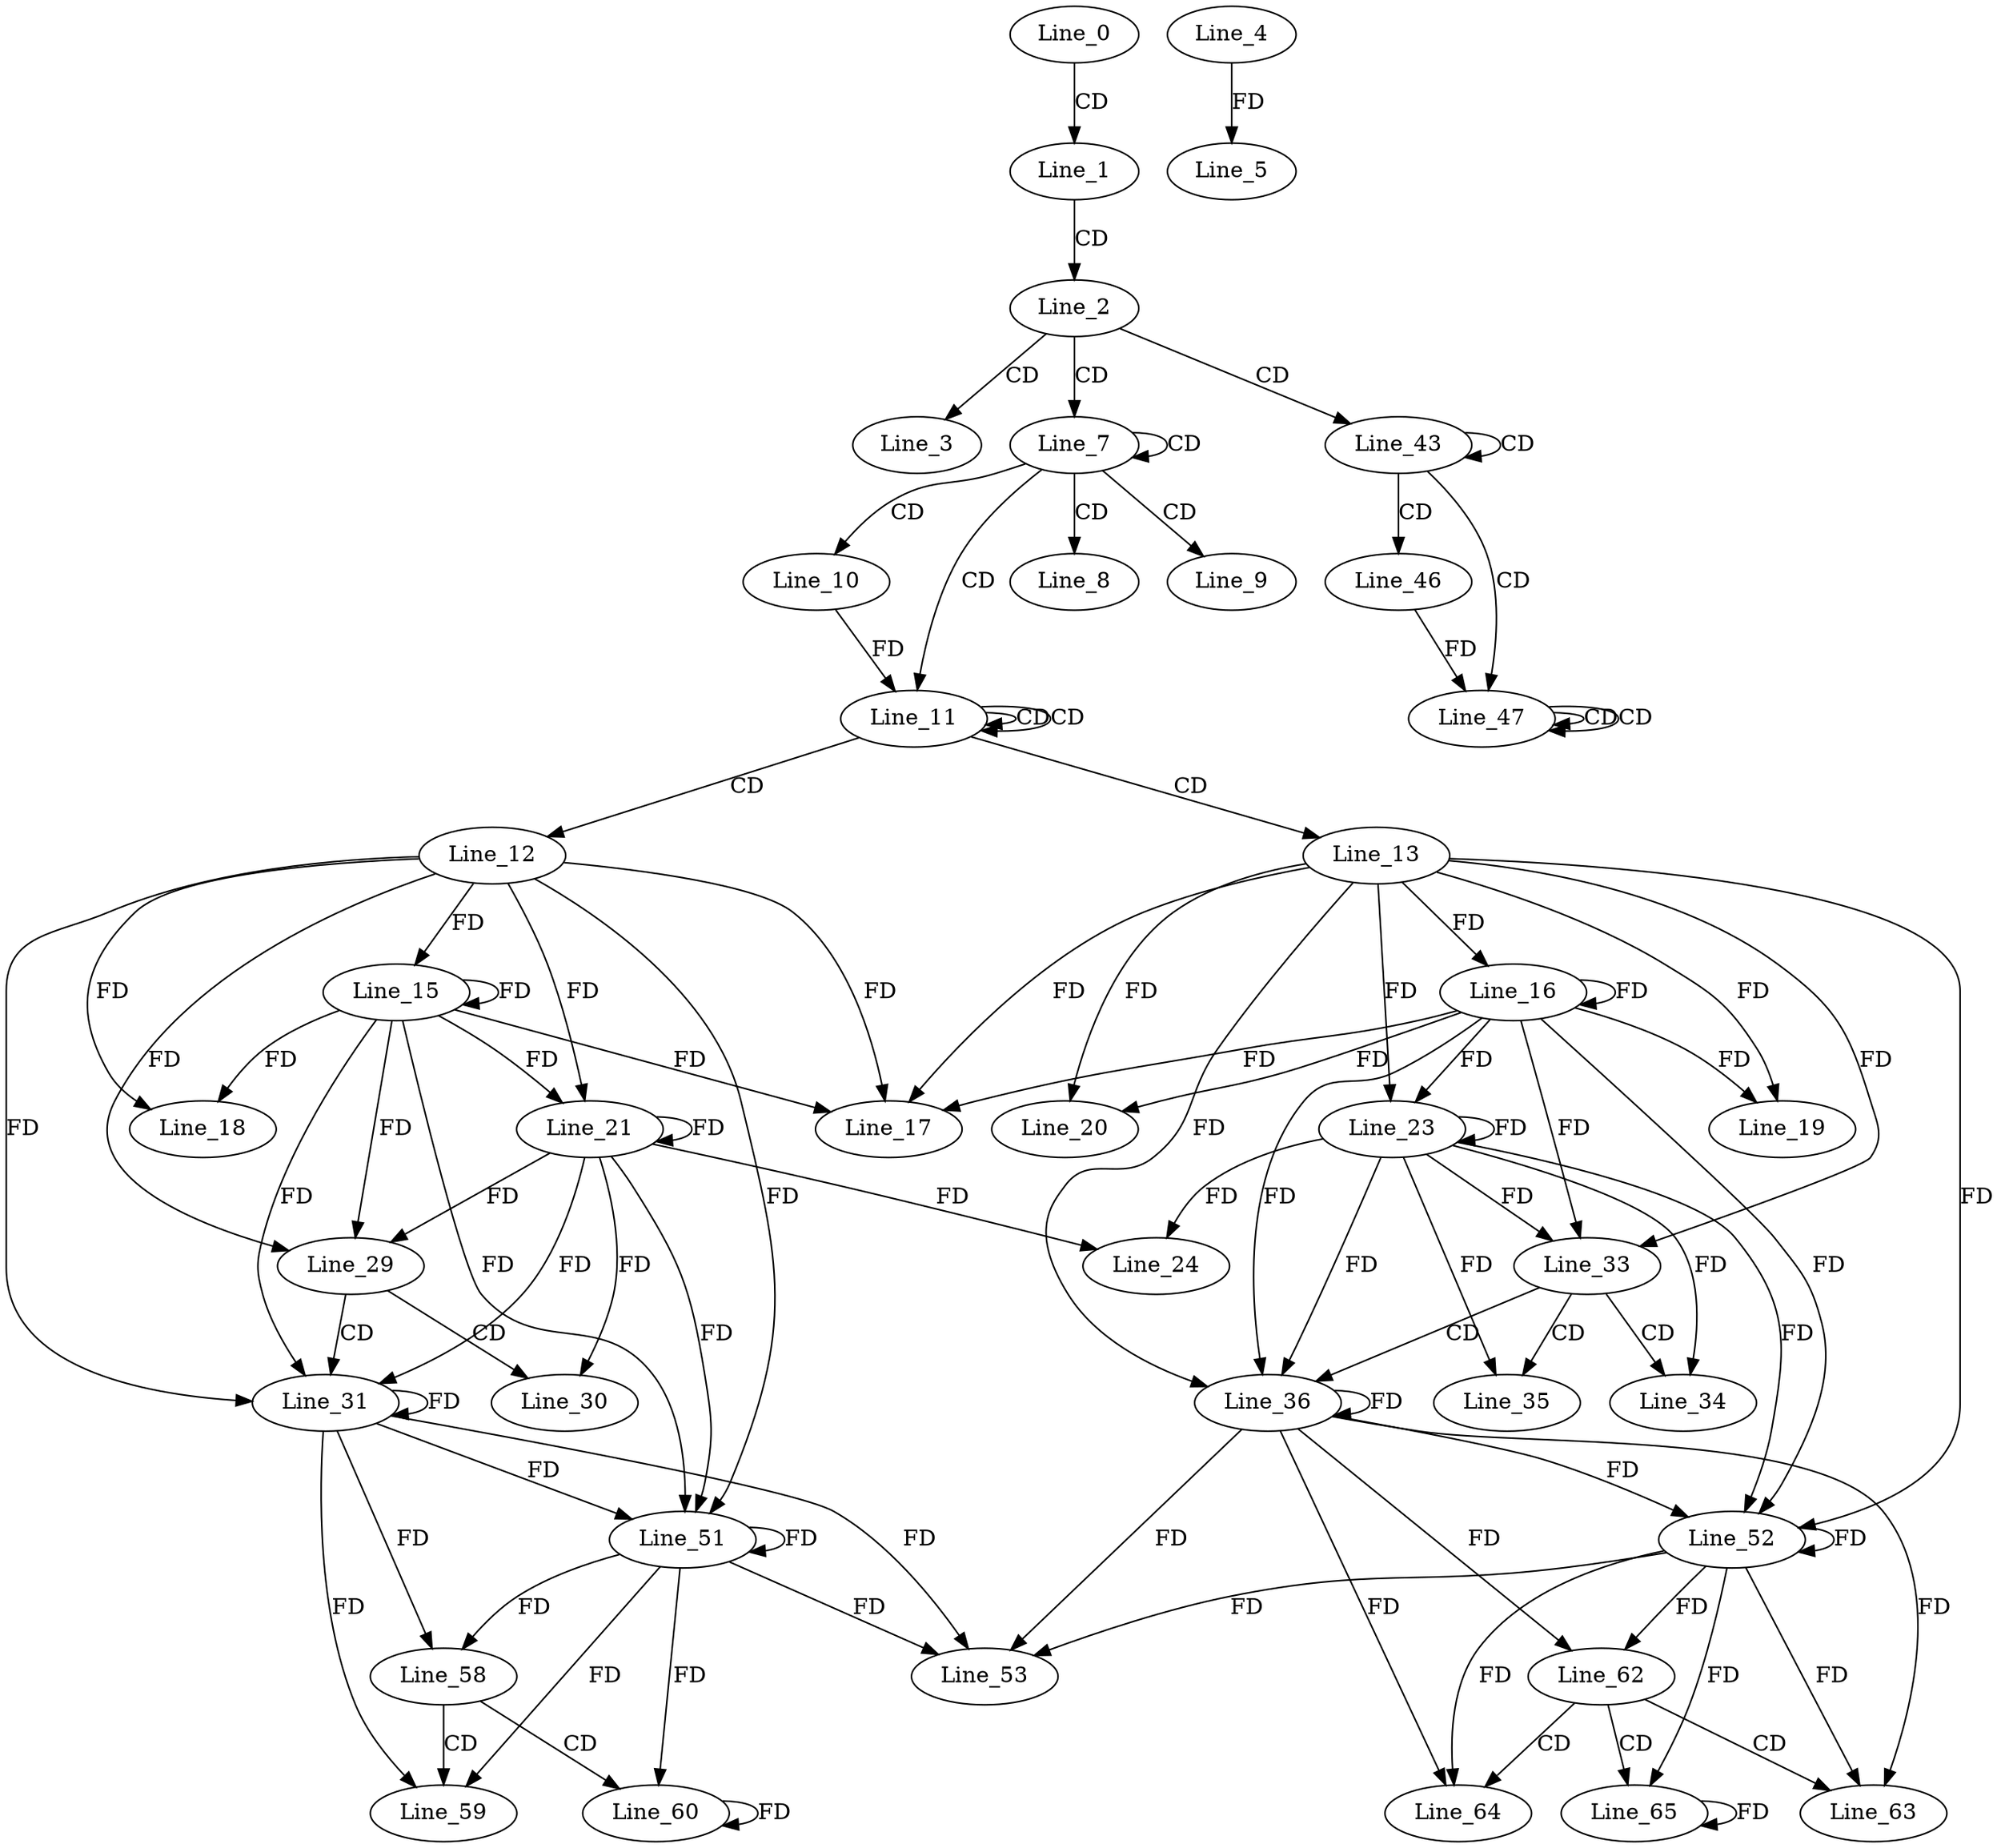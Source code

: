 digraph G {
  Line_0;
  Line_1;
  Line_2;
  Line_3;
  Line_4;
  Line_5;
  Line_7;
  Line_7;
  Line_8;
  Line_9;
  Line_10;
  Line_11;
  Line_11;
  Line_11;
  Line_12;
  Line_13;
  Line_15;
  Line_15;
  Line_16;
  Line_17;
  Line_18;
  Line_19;
  Line_20;
  Line_21;
  Line_21;
  Line_23;
  Line_24;
  Line_29;
  Line_30;
  Line_31;
  Line_33;
  Line_34;
  Line_35;
  Line_36;
  Line_43;
  Line_43;
  Line_46;
  Line_47;
  Line_47;
  Line_47;
  Line_51;
  Line_51;
  Line_52;
  Line_53;
  Line_58;
  Line_59;
  Line_60;
  Line_62;
  Line_63;
  Line_64;
  Line_65;
  Line_0 -> Line_1 [ label="CD" ];
  Line_1 -> Line_2 [ label="CD" ];
  Line_2 -> Line_3 [ label="CD" ];
  Line_4 -> Line_5 [ label="FD" ];
  Line_2 -> Line_7 [ label="CD" ];
  Line_7 -> Line_7 [ label="CD" ];
  Line_7 -> Line_8 [ label="CD" ];
  Line_7 -> Line_9 [ label="CD" ];
  Line_7 -> Line_10 [ label="CD" ];
  Line_7 -> Line_11 [ label="CD" ];
  Line_11 -> Line_11 [ label="CD" ];
  Line_11 -> Line_11 [ label="CD" ];
  Line_10 -> Line_11 [ label="FD" ];
  Line_11 -> Line_12 [ label="CD" ];
  Line_11 -> Line_13 [ label="CD" ];
  Line_12 -> Line_15 [ label="FD" ];
  Line_15 -> Line_15 [ label="FD" ];
  Line_13 -> Line_16 [ label="FD" ];
  Line_16 -> Line_16 [ label="FD" ];
  Line_12 -> Line_17 [ label="FD" ];
  Line_15 -> Line_17 [ label="FD" ];
  Line_13 -> Line_17 [ label="FD" ];
  Line_16 -> Line_17 [ label="FD" ];
  Line_12 -> Line_18 [ label="FD" ];
  Line_15 -> Line_18 [ label="FD" ];
  Line_13 -> Line_19 [ label="FD" ];
  Line_16 -> Line_19 [ label="FD" ];
  Line_13 -> Line_20 [ label="FD" ];
  Line_16 -> Line_20 [ label="FD" ];
  Line_12 -> Line_21 [ label="FD" ];
  Line_15 -> Line_21 [ label="FD" ];
  Line_21 -> Line_21 [ label="FD" ];
  Line_13 -> Line_23 [ label="FD" ];
  Line_16 -> Line_23 [ label="FD" ];
  Line_23 -> Line_23 [ label="FD" ];
  Line_21 -> Line_24 [ label="FD" ];
  Line_23 -> Line_24 [ label="FD" ];
  Line_12 -> Line_29 [ label="FD" ];
  Line_15 -> Line_29 [ label="FD" ];
  Line_21 -> Line_29 [ label="FD" ];
  Line_29 -> Line_30 [ label="CD" ];
  Line_21 -> Line_30 [ label="FD" ];
  Line_29 -> Line_31 [ label="CD" ];
  Line_12 -> Line_31 [ label="FD" ];
  Line_15 -> Line_31 [ label="FD" ];
  Line_21 -> Line_31 [ label="FD" ];
  Line_31 -> Line_31 [ label="FD" ];
  Line_13 -> Line_33 [ label="FD" ];
  Line_16 -> Line_33 [ label="FD" ];
  Line_23 -> Line_33 [ label="FD" ];
  Line_33 -> Line_34 [ label="CD" ];
  Line_23 -> Line_34 [ label="FD" ];
  Line_33 -> Line_35 [ label="CD" ];
  Line_23 -> Line_35 [ label="FD" ];
  Line_33 -> Line_36 [ label="CD" ];
  Line_13 -> Line_36 [ label="FD" ];
  Line_16 -> Line_36 [ label="FD" ];
  Line_23 -> Line_36 [ label="FD" ];
  Line_36 -> Line_36 [ label="FD" ];
  Line_2 -> Line_43 [ label="CD" ];
  Line_43 -> Line_43 [ label="CD" ];
  Line_43 -> Line_46 [ label="CD" ];
  Line_43 -> Line_47 [ label="CD" ];
  Line_47 -> Line_47 [ label="CD" ];
  Line_47 -> Line_47 [ label="CD" ];
  Line_46 -> Line_47 [ label="FD" ];
  Line_12 -> Line_51 [ label="FD" ];
  Line_15 -> Line_51 [ label="FD" ];
  Line_21 -> Line_51 [ label="FD" ];
  Line_31 -> Line_51 [ label="FD" ];
  Line_51 -> Line_51 [ label="FD" ];
  Line_13 -> Line_52 [ label="FD" ];
  Line_16 -> Line_52 [ label="FD" ];
  Line_23 -> Line_52 [ label="FD" ];
  Line_36 -> Line_52 [ label="FD" ];
  Line_52 -> Line_52 [ label="FD" ];
  Line_31 -> Line_53 [ label="FD" ];
  Line_51 -> Line_53 [ label="FD" ];
  Line_36 -> Line_53 [ label="FD" ];
  Line_52 -> Line_53 [ label="FD" ];
  Line_31 -> Line_58 [ label="FD" ];
  Line_51 -> Line_58 [ label="FD" ];
  Line_58 -> Line_59 [ label="CD" ];
  Line_31 -> Line_59 [ label="FD" ];
  Line_51 -> Line_59 [ label="FD" ];
  Line_58 -> Line_60 [ label="CD" ];
  Line_51 -> Line_60 [ label="FD" ];
  Line_60 -> Line_60 [ label="FD" ];
  Line_36 -> Line_62 [ label="FD" ];
  Line_52 -> Line_62 [ label="FD" ];
  Line_62 -> Line_63 [ label="CD" ];
  Line_36 -> Line_63 [ label="FD" ];
  Line_52 -> Line_63 [ label="FD" ];
  Line_62 -> Line_64 [ label="CD" ];
  Line_36 -> Line_64 [ label="FD" ];
  Line_52 -> Line_64 [ label="FD" ];
  Line_62 -> Line_65 [ label="CD" ];
  Line_52 -> Line_65 [ label="FD" ];
  Line_65 -> Line_65 [ label="FD" ];
}
